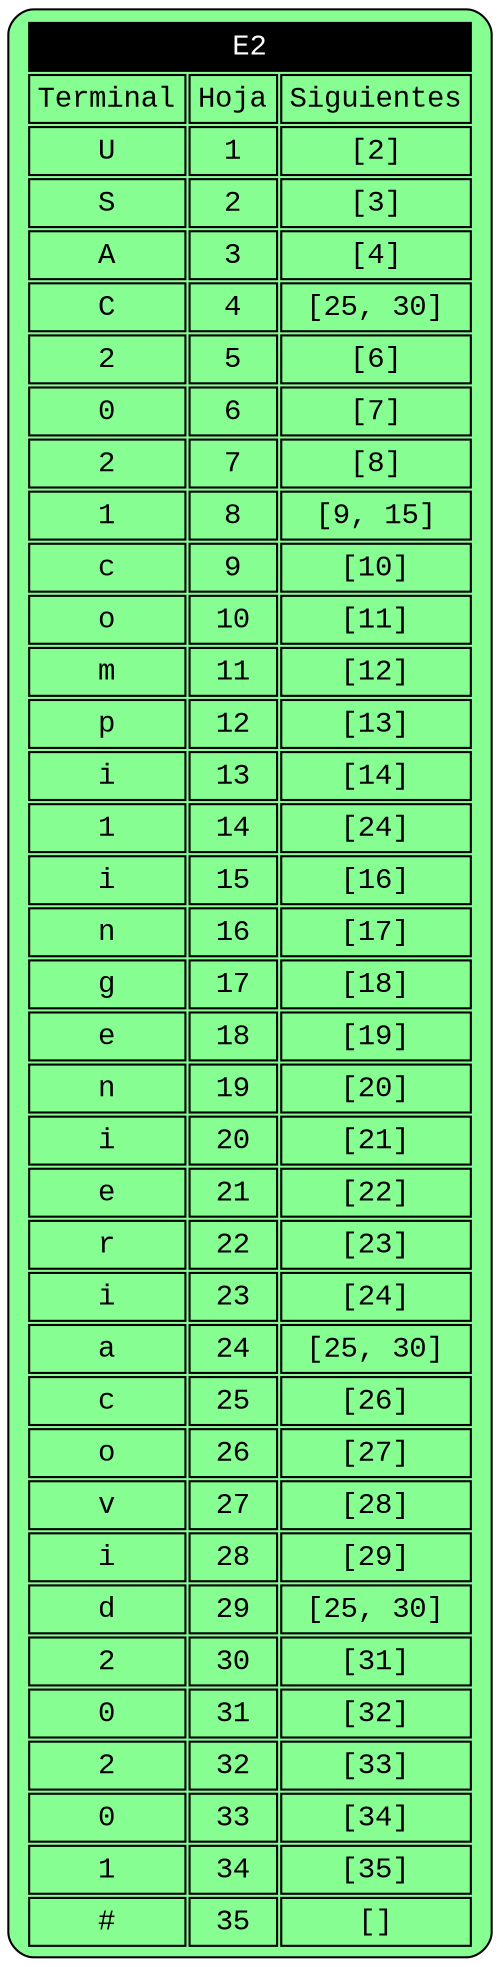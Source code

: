 digraph G{
graph [fontsize=30 labelloc="t" label="" splines=true overlap=false rankdir = "LR"];

"state5" [ style = "filled" penwidth = 1 fillcolor="#86FE92" fontname = "Courier New" shape = "Mrecord" label =
<<table border="0" cellborder="1" cellpadding="3" bgcolor="#86FE92">
<tr><td bgcolor="black" align="center" colspan="3"><font color="white">E2</font></td></tr>

<tr>
<td align="left">Terminal</td>
<td align="left">Hoja</td>
<td align="left">Siguientes</td>
</tr><tr><td>U</td>
<td>1</td>
<td>[2]</td></tr>
<tr><td>S</td>
<td>2</td>
<td>[3]</td></tr>
<tr><td>A</td>
<td>3</td>
<td>[4]</td></tr>
<tr><td>C</td>
<td>4</td>
<td>[25, 30]</td></tr>
<tr><td>2</td>
<td>5</td>
<td>[6]</td></tr>
<tr><td>0</td>
<td>6</td>
<td>[7]</td></tr>
<tr><td>2</td>
<td>7</td>
<td>[8]</td></tr>
<tr><td>1</td>
<td>8</td>
<td>[9, 15]</td></tr>
<tr><td>c</td>
<td>9</td>
<td>[10]</td></tr>
<tr><td>o</td>
<td>10</td>
<td>[11]</td></tr>
<tr><td>m</td>
<td>11</td>
<td>[12]</td></tr>
<tr><td>p</td>
<td>12</td>
<td>[13]</td></tr>
<tr><td>i</td>
<td>13</td>
<td>[14]</td></tr>
<tr><td>1</td>
<td>14</td>
<td>[24]</td></tr>
<tr><td>i</td>
<td>15</td>
<td>[16]</td></tr>
<tr><td>n</td>
<td>16</td>
<td>[17]</td></tr>
<tr><td>g</td>
<td>17</td>
<td>[18]</td></tr>
<tr><td>e</td>
<td>18</td>
<td>[19]</td></tr>
<tr><td>n</td>
<td>19</td>
<td>[20]</td></tr>
<tr><td>i</td>
<td>20</td>
<td>[21]</td></tr>
<tr><td>e</td>
<td>21</td>
<td>[22]</td></tr>
<tr><td>r</td>
<td>22</td>
<td>[23]</td></tr>
<tr><td>i</td>
<td>23</td>
<td>[24]</td></tr>
<tr><td>a</td>
<td>24</td>
<td>[25, 30]</td></tr>
<tr><td>c</td>
<td>25</td>
<td>[26]</td></tr>
<tr><td>o</td>
<td>26</td>
<td>[27]</td></tr>
<tr><td>v</td>
<td>27</td>
<td>[28]</td></tr>
<tr><td>i</td>
<td>28</td>
<td>[29]</td></tr>
<tr><td>d</td>
<td>29</td>
<td>[25, 30]</td></tr>
<tr><td>2</td>
<td>30</td>
<td>[31]</td></tr>
<tr><td>0</td>
<td>31</td>
<td>[32]</td></tr>
<tr><td>2</td>
<td>32</td>
<td>[33]</td></tr>
<tr><td>0</td>
<td>33</td>
<td>[34]</td></tr>
<tr><td>1</td>
<td>34</td>
<td>[35]</td></tr>
<tr><td>#</td>
<td>35</td>
<td>[]</td></tr>
</table>>];}
